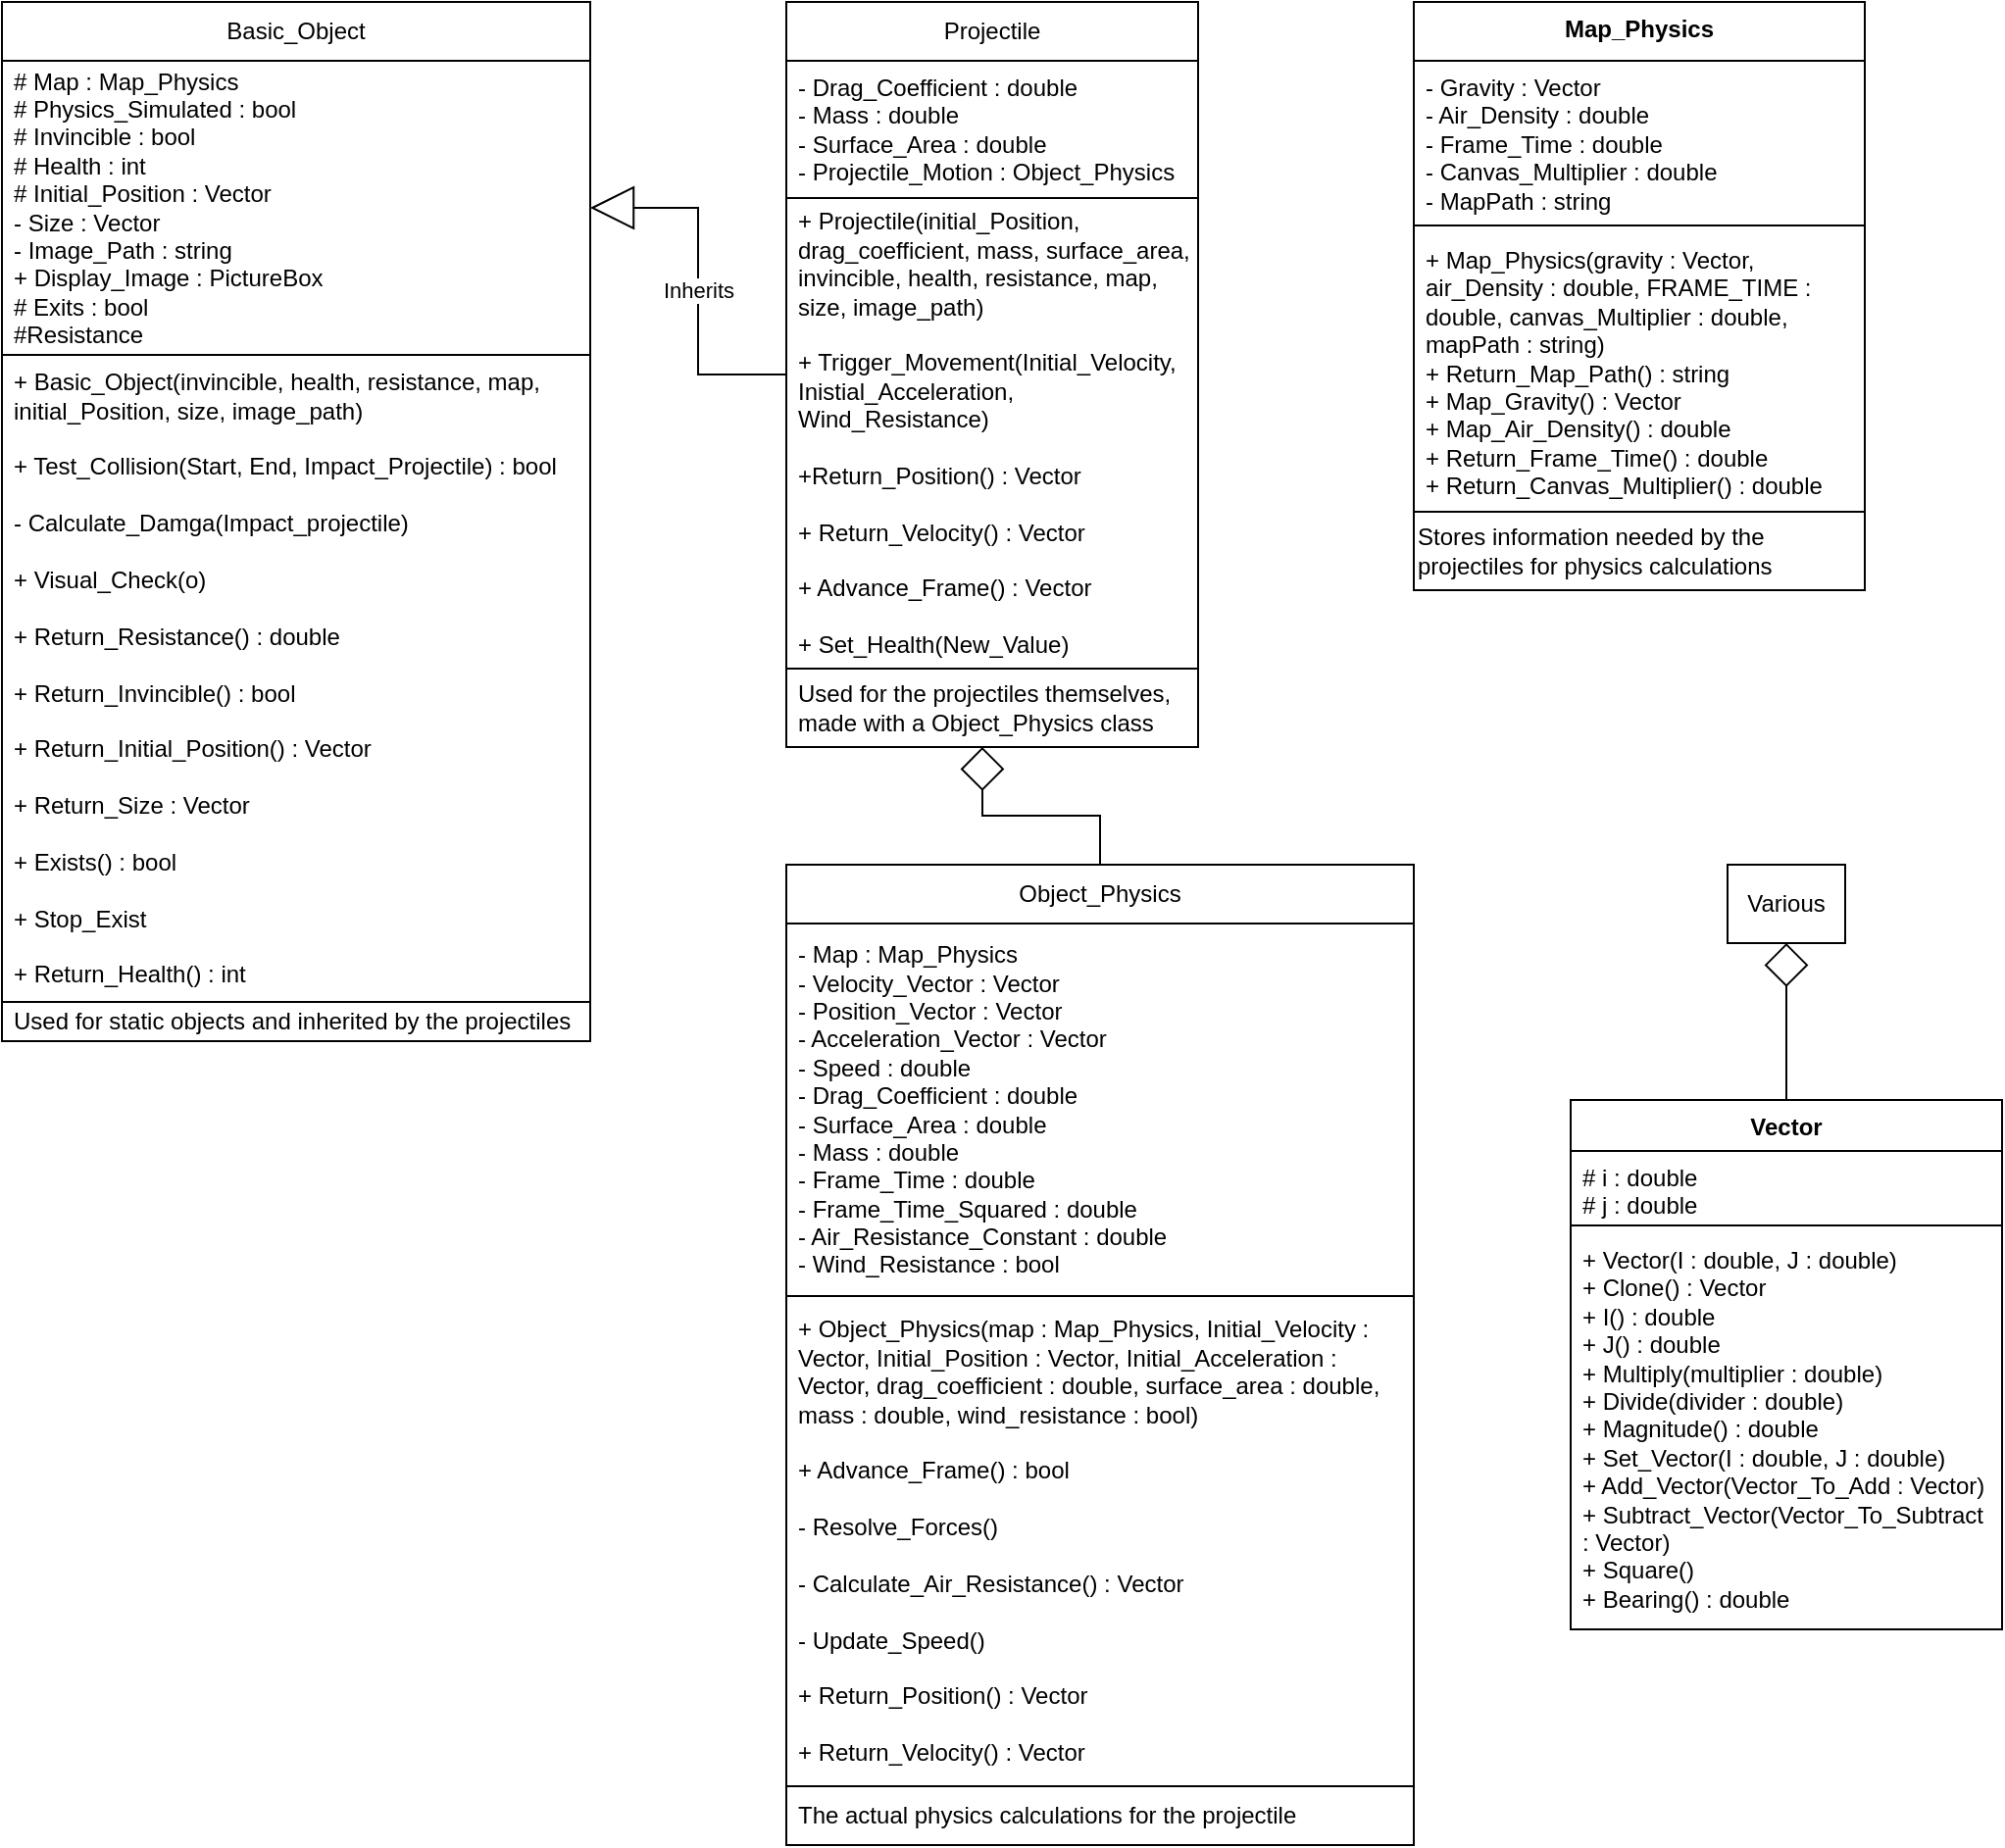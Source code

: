 <mxfile version="21.0.2" type="onedrive"><diagram id="C5RBs43oDa-KdzZeNtuy" name="Page-1"><mxGraphModel grid="1" page="1" gridSize="10" guides="1" tooltips="1" connect="1" arrows="1" fold="1" pageScale="1" pageWidth="827" pageHeight="1169" math="0" shadow="0"><root><mxCell id="WIyWlLk6GJQsqaUBKTNV-0"/><mxCell id="WIyWlLk6GJQsqaUBKTNV-1" parent="WIyWlLk6GJQsqaUBKTNV-0"/><mxCell id="7faghJSnGWIZg9Iu_Xf7-9" value="Basic_Object" style="swimlane;fontStyle=0;childLayout=stackLayout;horizontal=1;startSize=30;horizontalStack=0;resizeParent=1;resizeParentMax=0;resizeLast=0;collapsible=1;marginBottom=0;whiteSpace=wrap;html=1;" vertex="1" parent="WIyWlLk6GJQsqaUBKTNV-1"><mxGeometry x="360" y="360" width="300" height="530" as="geometry"/></mxCell><mxCell id="7faghJSnGWIZg9Iu_Xf7-10" value="# Map : Map_Physics&lt;br&gt;# Physics_Simulated : bool&lt;br&gt;# Invincible : bool&lt;br&gt;# Health : int&lt;br&gt;# Initial_Position : Vector&lt;br&gt;- Size : Vector&lt;br&gt;- Image_Path : string&lt;br&gt;+ Display_Image : PictureBox&lt;br&gt;# Exits : bool&lt;br&gt;#Resistance" style="text;strokeColor=none;fillColor=none;align=left;verticalAlign=middle;spacingLeft=4;spacingRight=4;overflow=hidden;points=[[0,0.5],[1,0.5]];portConstraint=eastwest;rotatable=0;whiteSpace=wrap;html=1;" vertex="1" parent="7faghJSnGWIZg9Iu_Xf7-9"><mxGeometry y="30" width="300" height="150" as="geometry"/></mxCell><mxCell id="7faghJSnGWIZg9Iu_Xf7-11" value="+ Basic_Object(invincible, health, resistance, map, initial_Position, size, image_path)&lt;br&gt;&lt;br&gt;+ Test_Collision(Start, End, Impact_Projectile) : bool&lt;br&gt;&lt;br&gt;- Calculate_Damga(Impact_projectile)&lt;br&gt;&lt;br&gt;+ Visual_Check(o)&lt;br&gt;&lt;br&gt;+ Return_Resistance() : double&lt;br&gt;&lt;br&gt;+ Return_Invincible() : bool&lt;br&gt;&lt;br&gt;+ Return_Initial_Position() : Vector&lt;br&gt;&lt;br&gt;+ Return_Size : Vector&lt;br&gt;&lt;br&gt;+ Exists() : bool&lt;br&gt;&lt;br&gt;+ Stop_Exist&lt;br&gt;&lt;br&gt;+ Return_Health() : int" style="text;strokeColor=default;fillColor=none;align=left;verticalAlign=middle;spacingLeft=4;spacingRight=4;overflow=hidden;points=[[0,0.5],[1,0.5]];portConstraint=eastwest;rotatable=0;whiteSpace=wrap;html=1;perimeterSpacing=1;strokeWidth=1;" vertex="1" parent="7faghJSnGWIZg9Iu_Xf7-9"><mxGeometry y="180" width="300" height="330" as="geometry"/></mxCell><mxCell id="7faghJSnGWIZg9Iu_Xf7-12" value="Used for static objects and inherited by the projectiles" style="text;strokeColor=none;fillColor=none;align=left;verticalAlign=middle;spacingLeft=4;spacingRight=4;overflow=hidden;points=[[0,0.5],[1,0.5]];portConstraint=eastwest;rotatable=0;whiteSpace=wrap;html=1;" vertex="1" parent="7faghJSnGWIZg9Iu_Xf7-9"><mxGeometry y="510" width="300" height="20" as="geometry"/></mxCell><mxCell id="7faghJSnGWIZg9Iu_Xf7-17" style="edgeStyle=orthogonalEdgeStyle;rounded=0;orthogonalLoop=1;jettySize=auto;html=1;endArrow=block;endFill=0;startSize=6;endSize=20;" edge="1" parent="WIyWlLk6GJQsqaUBKTNV-1" source="7faghJSnGWIZg9Iu_Xf7-13" target="7faghJSnGWIZg9Iu_Xf7-10"><mxGeometry relative="1" as="geometry"><mxPoint x="670" y="373" as="targetPoint"/></mxGeometry></mxCell><mxCell id="7faghJSnGWIZg9Iu_Xf7-18" value="Inherits" style="edgeLabel;html=1;align=center;verticalAlign=middle;resizable=0;points=[];" connectable="0" vertex="1" parent="7faghJSnGWIZg9Iu_Xf7-17"><mxGeometry x="0.309" y="-4" relative="1" as="geometry"><mxPoint x="-4" y="33" as="offset"/></mxGeometry></mxCell><mxCell id="7faghJSnGWIZg9Iu_Xf7-13" value="Projectile" style="swimlane;fontStyle=0;childLayout=stackLayout;horizontal=1;startSize=30;horizontalStack=0;resizeParent=1;resizeParentMax=0;resizeLast=0;collapsible=1;marginBottom=0;whiteSpace=wrap;html=1;strokeColor=default;strokeWidth=1;" vertex="1" parent="WIyWlLk6GJQsqaUBKTNV-1"><mxGeometry x="760" y="360" width="210" height="380" as="geometry"/></mxCell><mxCell id="7faghJSnGWIZg9Iu_Xf7-14" value="- Drag_Coefficient : double&lt;br&gt;- Mass : double&lt;br&gt;- Surface_Area : double&lt;br&gt;- Projectile_Motion : Object_Physics" style="text;strokeColor=none;fillColor=none;align=left;verticalAlign=middle;spacingLeft=4;spacingRight=4;overflow=hidden;points=[[0,0.5],[1,0.5]];portConstraint=eastwest;rotatable=0;whiteSpace=wrap;html=1;" vertex="1" parent="7faghJSnGWIZg9Iu_Xf7-13"><mxGeometry y="30" width="210" height="70" as="geometry"/></mxCell><mxCell id="7faghJSnGWIZg9Iu_Xf7-15" value="+ Projectile(initial_Position, drag_coefficient, mass, surface_area, invincible, health, resistance, map, size, image_path)&lt;br&gt;&lt;br&gt;+ Trigger_Movement(Initial_Velocity, Inistial_Acceleration, Wind_Resistance)&lt;br&gt;&lt;br&gt;+Return_Position() : Vector&lt;br&gt;&lt;br&gt;+ Return_Velocity() : Vector&lt;br&gt;&lt;br&gt;+ Advance_Frame() : Vector&lt;br&gt;&lt;br&gt;+ Set_Health(New_Value)" style="text;strokeColor=default;fillColor=none;align=left;verticalAlign=middle;spacingLeft=4;spacingRight=4;overflow=hidden;points=[[0,0.5],[1,0.5]];portConstraint=eastwest;rotatable=0;whiteSpace=wrap;html=1;" vertex="1" parent="7faghJSnGWIZg9Iu_Xf7-13"><mxGeometry y="100" width="210" height="240" as="geometry"/></mxCell><mxCell id="7faghJSnGWIZg9Iu_Xf7-16" value="Used for the projectiles themselves, made with a Object_Physics&amp;nbsp;class" style="text;strokeColor=none;fillColor=none;align=left;verticalAlign=middle;spacingLeft=4;spacingRight=4;overflow=hidden;points=[[0,0.5],[1,0.5]];portConstraint=eastwest;rotatable=0;whiteSpace=wrap;html=1;" vertex="1" parent="7faghJSnGWIZg9Iu_Xf7-13"><mxGeometry y="340" width="210" height="40" as="geometry"/></mxCell><mxCell id="7faghJSnGWIZg9Iu_Xf7-23" style="edgeStyle=orthogonalEdgeStyle;rounded=0;orthogonalLoop=1;jettySize=auto;html=1;entryX=0.476;entryY=1;entryDx=0;entryDy=0;entryPerimeter=0;endArrow=diamond;endFill=0;strokeWidth=1;endSize=20;" edge="1" parent="WIyWlLk6GJQsqaUBKTNV-1" source="7faghJSnGWIZg9Iu_Xf7-19" target="7faghJSnGWIZg9Iu_Xf7-16"><mxGeometry relative="1" as="geometry"/></mxCell><mxCell id="7faghJSnGWIZg9Iu_Xf7-19" value="Object_Physics" style="swimlane;fontStyle=0;childLayout=stackLayout;horizontal=1;startSize=30;horizontalStack=0;resizeParent=1;resizeParentMax=0;resizeLast=0;collapsible=1;marginBottom=0;whiteSpace=wrap;html=1;strokeColor=default;strokeWidth=1;" vertex="1" parent="WIyWlLk6GJQsqaUBKTNV-1"><mxGeometry x="760" y="800" width="320" height="500" as="geometry"/></mxCell><mxCell id="7faghJSnGWIZg9Iu_Xf7-20" value="- Map : Map_Physics&lt;br&gt;- Velocity_Vector : Vector&lt;br&gt;- Position_Vector : Vector&lt;br&gt;- Acceleration_Vector : Vector&lt;br&gt;- Speed : double&lt;br&gt;- Drag_Coefficient : double&lt;br&gt;- Surface_Area : double&lt;br&gt;- Mass : double&lt;br&gt;- Frame_Time : double&lt;br&gt;- Frame_Time_Squared : double&lt;br&gt;- Air_Resistance_Constant : double&lt;br&gt;- Wind_Resistance : bool" style="text;strokeColor=none;fillColor=none;align=left;verticalAlign=middle;spacingLeft=4;spacingRight=4;overflow=hidden;points=[[0,0.5],[1,0.5]];portConstraint=eastwest;rotatable=0;whiteSpace=wrap;html=1;" vertex="1" parent="7faghJSnGWIZg9Iu_Xf7-19"><mxGeometry y="30" width="320" height="190" as="geometry"/></mxCell><mxCell id="7faghJSnGWIZg9Iu_Xf7-21" value="+ Object_Physics(map : Map_Physics, Initial_Velocity : Vector, Initial_Position : Vector, Initial_Acceleration : Vector, drag_coefficient : double, surface_area : double, mass : double, wind_resistance : bool)&lt;br&gt;&lt;br&gt;+ Advance_Frame() : bool&lt;br&gt;&lt;br&gt;- Resolve_Forces()&lt;br&gt;&lt;br&gt;- Calculate_Air_Resistance() : Vector&lt;br&gt;&lt;br&gt;- Update_Speed()&lt;br&gt;&lt;br&gt;+ Return_Position() : Vector&lt;br&gt;&lt;br&gt;+ Return_Velocity() : Vector" style="text;strokeColor=default;fillColor=none;align=left;verticalAlign=middle;spacingLeft=4;spacingRight=4;overflow=hidden;points=[[0,0.5],[1,0.5]];portConstraint=eastwest;rotatable=0;whiteSpace=wrap;html=1;" vertex="1" parent="7faghJSnGWIZg9Iu_Xf7-19"><mxGeometry y="220" width="320" height="250" as="geometry"/></mxCell><mxCell id="7faghJSnGWIZg9Iu_Xf7-22" value="The actual physics calculations for the projectile" style="text;strokeColor=none;fillColor=none;align=left;verticalAlign=middle;spacingLeft=4;spacingRight=4;overflow=hidden;points=[[0,0.5],[1,0.5]];portConstraint=eastwest;rotatable=0;whiteSpace=wrap;html=1;" vertex="1" parent="7faghJSnGWIZg9Iu_Xf7-19"><mxGeometry y="470" width="320" height="30" as="geometry"/></mxCell><mxCell id="aDwrHlGYCNFp-zbd4wSe-0" value="Map_Physics" style="swimlane;fontStyle=1;align=center;verticalAlign=top;childLayout=stackLayout;horizontal=1;startSize=30;horizontalStack=0;resizeParent=1;resizeParentMax=0;resizeLast=0;collapsible=1;marginBottom=0;whiteSpace=wrap;html=1;" vertex="1" parent="WIyWlLk6GJQsqaUBKTNV-1"><mxGeometry x="1080" y="360" width="230" height="260" as="geometry"/></mxCell><mxCell id="aDwrHlGYCNFp-zbd4wSe-1" value="- Gravity : Vector&lt;br&gt;- Air_Density : double&lt;br&gt;- Frame_Time : double&lt;br&gt;- Canvas_Multiplier : double&lt;br&gt;- MapPath : string" style="text;strokeColor=none;fillColor=none;align=left;verticalAlign=top;spacingLeft=4;spacingRight=4;overflow=hidden;rotatable=0;points=[[0,0.5],[1,0.5]];portConstraint=eastwest;whiteSpace=wrap;html=1;" vertex="1" parent="aDwrHlGYCNFp-zbd4wSe-0"><mxGeometry y="30" width="230" height="80" as="geometry"/></mxCell><mxCell id="aDwrHlGYCNFp-zbd4wSe-2" value="" style="line;strokeWidth=1;fillColor=none;align=left;verticalAlign=middle;spacingTop=-1;spacingLeft=3;spacingRight=3;rotatable=0;labelPosition=right;points=[];portConstraint=eastwest;strokeColor=inherit;" vertex="1" parent="aDwrHlGYCNFp-zbd4wSe-0"><mxGeometry y="110" width="230" height="8" as="geometry"/></mxCell><mxCell id="aDwrHlGYCNFp-zbd4wSe-3" value="+ Map_Physics(gravity : Vector, air_Density : double, FRAME_TIME : double, canvas_Multiplier : double, mapPath : string)&lt;br&gt;+ Return_Map_Path() : string&lt;br&gt;+ Map_Gravity() : Vector&lt;br&gt;+ Map_Air_Density() : double&lt;br&gt;+ Return_Frame_Time() : double&lt;br&gt;+ Return_Canvas_Multiplier() : double" style="text;strokeColor=none;fillColor=none;align=left;verticalAlign=top;spacingLeft=4;spacingRight=4;overflow=hidden;rotatable=0;points=[[0,0.5],[1,0.5]];portConstraint=eastwest;whiteSpace=wrap;html=1;" vertex="1" parent="aDwrHlGYCNFp-zbd4wSe-0"><mxGeometry y="118" width="230" height="142" as="geometry"/></mxCell><mxCell id="aDwrHlGYCNFp-zbd4wSe-4" value="Stores information needed by the projectiles for physics calculations" style="rounded=0;whiteSpace=wrap;html=1;align=left;" vertex="1" parent="WIyWlLk6GJQsqaUBKTNV-1"><mxGeometry x="1080" y="620" width="230" height="40" as="geometry"/></mxCell><mxCell id="aDwrHlGYCNFp-zbd4wSe-14" style="edgeStyle=orthogonalEdgeStyle;rounded=0;orthogonalLoop=1;jettySize=auto;html=1;entryX=0.5;entryY=1;entryDx=0;entryDy=0;endArrow=diamond;endFill=0;strokeColor=default;strokeWidth=1;endSize=20;" edge="1" parent="WIyWlLk6GJQsqaUBKTNV-1" source="aDwrHlGYCNFp-zbd4wSe-5" target="aDwrHlGYCNFp-zbd4wSe-13"><mxGeometry relative="1" as="geometry"/></mxCell><mxCell id="aDwrHlGYCNFp-zbd4wSe-5" value="Vector" style="swimlane;fontStyle=1;align=center;verticalAlign=top;childLayout=stackLayout;horizontal=1;startSize=26;horizontalStack=0;resizeParent=1;resizeParentMax=0;resizeLast=0;collapsible=1;marginBottom=0;whiteSpace=wrap;html=1;" vertex="1" parent="WIyWlLk6GJQsqaUBKTNV-1"><mxGeometry x="1160" y="920" width="220" height="270" as="geometry"/></mxCell><mxCell id="aDwrHlGYCNFp-zbd4wSe-6" value="# i : double&lt;br&gt;# j : double" style="text;strokeColor=none;fillColor=none;align=left;verticalAlign=top;spacingLeft=4;spacingRight=4;overflow=hidden;rotatable=0;points=[[0,0.5],[1,0.5]];portConstraint=eastwest;whiteSpace=wrap;html=1;" vertex="1" parent="aDwrHlGYCNFp-zbd4wSe-5"><mxGeometry y="26" width="220" height="34" as="geometry"/></mxCell><mxCell id="aDwrHlGYCNFp-zbd4wSe-7" value="" style="line;strokeWidth=1;fillColor=none;align=left;verticalAlign=middle;spacingTop=-1;spacingLeft=3;spacingRight=3;rotatable=0;labelPosition=right;points=[];portConstraint=eastwest;strokeColor=inherit;" vertex="1" parent="aDwrHlGYCNFp-zbd4wSe-5"><mxGeometry y="60" width="220" height="8" as="geometry"/></mxCell><mxCell id="aDwrHlGYCNFp-zbd4wSe-8" value="+ Vector(I : double, J : double)&lt;br&gt;+ Clone() : Vector&lt;br&gt;+ I() : double&lt;br&gt;+ J() : double&lt;br&gt;+ Multiply(multiplier : double)&lt;br&gt;+ Divide(divider : double)&lt;br&gt;+ Magnitude() : double&lt;br&gt;+ Set_Vector(I : double, J : double)&lt;br&gt;+ Add_Vector(Vector_To_Add : Vector)&lt;br&gt;+ Subtract_Vector(Vector_To_Subtract : Vector)&lt;br&gt;+ Square()&lt;br&gt;+ Bearing() : double" style="text;strokeColor=none;fillColor=none;align=left;verticalAlign=top;spacingLeft=4;spacingRight=4;overflow=hidden;rotatable=0;points=[[0,0.5],[1,0.5]];portConstraint=eastwest;whiteSpace=wrap;html=1;" vertex="1" parent="aDwrHlGYCNFp-zbd4wSe-5"><mxGeometry y="68" width="220" height="202" as="geometry"/></mxCell><mxCell id="aDwrHlGYCNFp-zbd4wSe-13" value="Various" style="rounded=0;whiteSpace=wrap;html=1;" vertex="1" parent="WIyWlLk6GJQsqaUBKTNV-1"><mxGeometry x="1240" y="800" width="60" height="40" as="geometry"/></mxCell></root></mxGraphModel></diagram></mxfile>